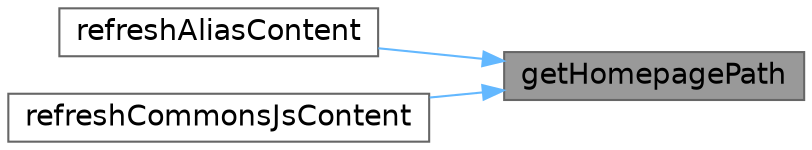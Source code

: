 digraph "getHomepagePath"
{
 // LATEX_PDF_SIZE
  bgcolor="transparent";
  edge [fontname=Helvetica,fontsize=14,labelfontname=Helvetica,labelfontsize=14];
  node [fontname=Helvetica,fontsize=14,shape=box,height=0.2,width=0.4];
  rankdir="RL";
  Node1 [id="Node000001",label="getHomepagePath",height=0.2,width=0.4,color="gray40", fillcolor="grey60", style="filled", fontcolor="black",tooltip=" "];
  Node1 -> Node2 [id="edge1_Node000001_Node000002",dir="back",color="steelblue1",style="solid",tooltip=" "];
  Node2 [id="Node000002",label="refreshAliasContent",height=0.2,width=0.4,color="grey40", fillcolor="white", style="filled",URL="$d4/ddb/classHomepage.html#a361c31053bc0185a0233cdc2c9a8c723",tooltip=" "];
  Node1 -> Node3 [id="edge2_Node000001_Node000003",dir="back",color="steelblue1",style="solid",tooltip=" "];
  Node3 [id="Node000003",label="refreshCommonsJsContent",height=0.2,width=0.4,color="grey40", fillcolor="white", style="filled",URL="$d4/ddb/classHomepage.html#a9e01b1a661ed74ddfc5382dc2a4f4745",tooltip=" "];
}
